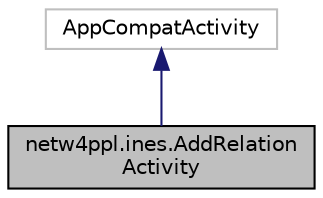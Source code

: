 digraph "netw4ppl.ines.AddRelationActivity"
{
 // LATEX_PDF_SIZE
  edge [fontname="Helvetica",fontsize="10",labelfontname="Helvetica",labelfontsize="10"];
  node [fontname="Helvetica",fontsize="10",shape=record];
  Node1 [label="netw4ppl.ines.AddRelation\lActivity",height=0.2,width=0.4,color="black", fillcolor="grey75", style="filled", fontcolor="black",tooltip=" "];
  Node2 -> Node1 [dir="back",color="midnightblue",fontsize="10",style="solid"];
  Node2 [label="AppCompatActivity",height=0.2,width=0.4,color="grey75", fillcolor="white", style="filled",tooltip=" "];
}
